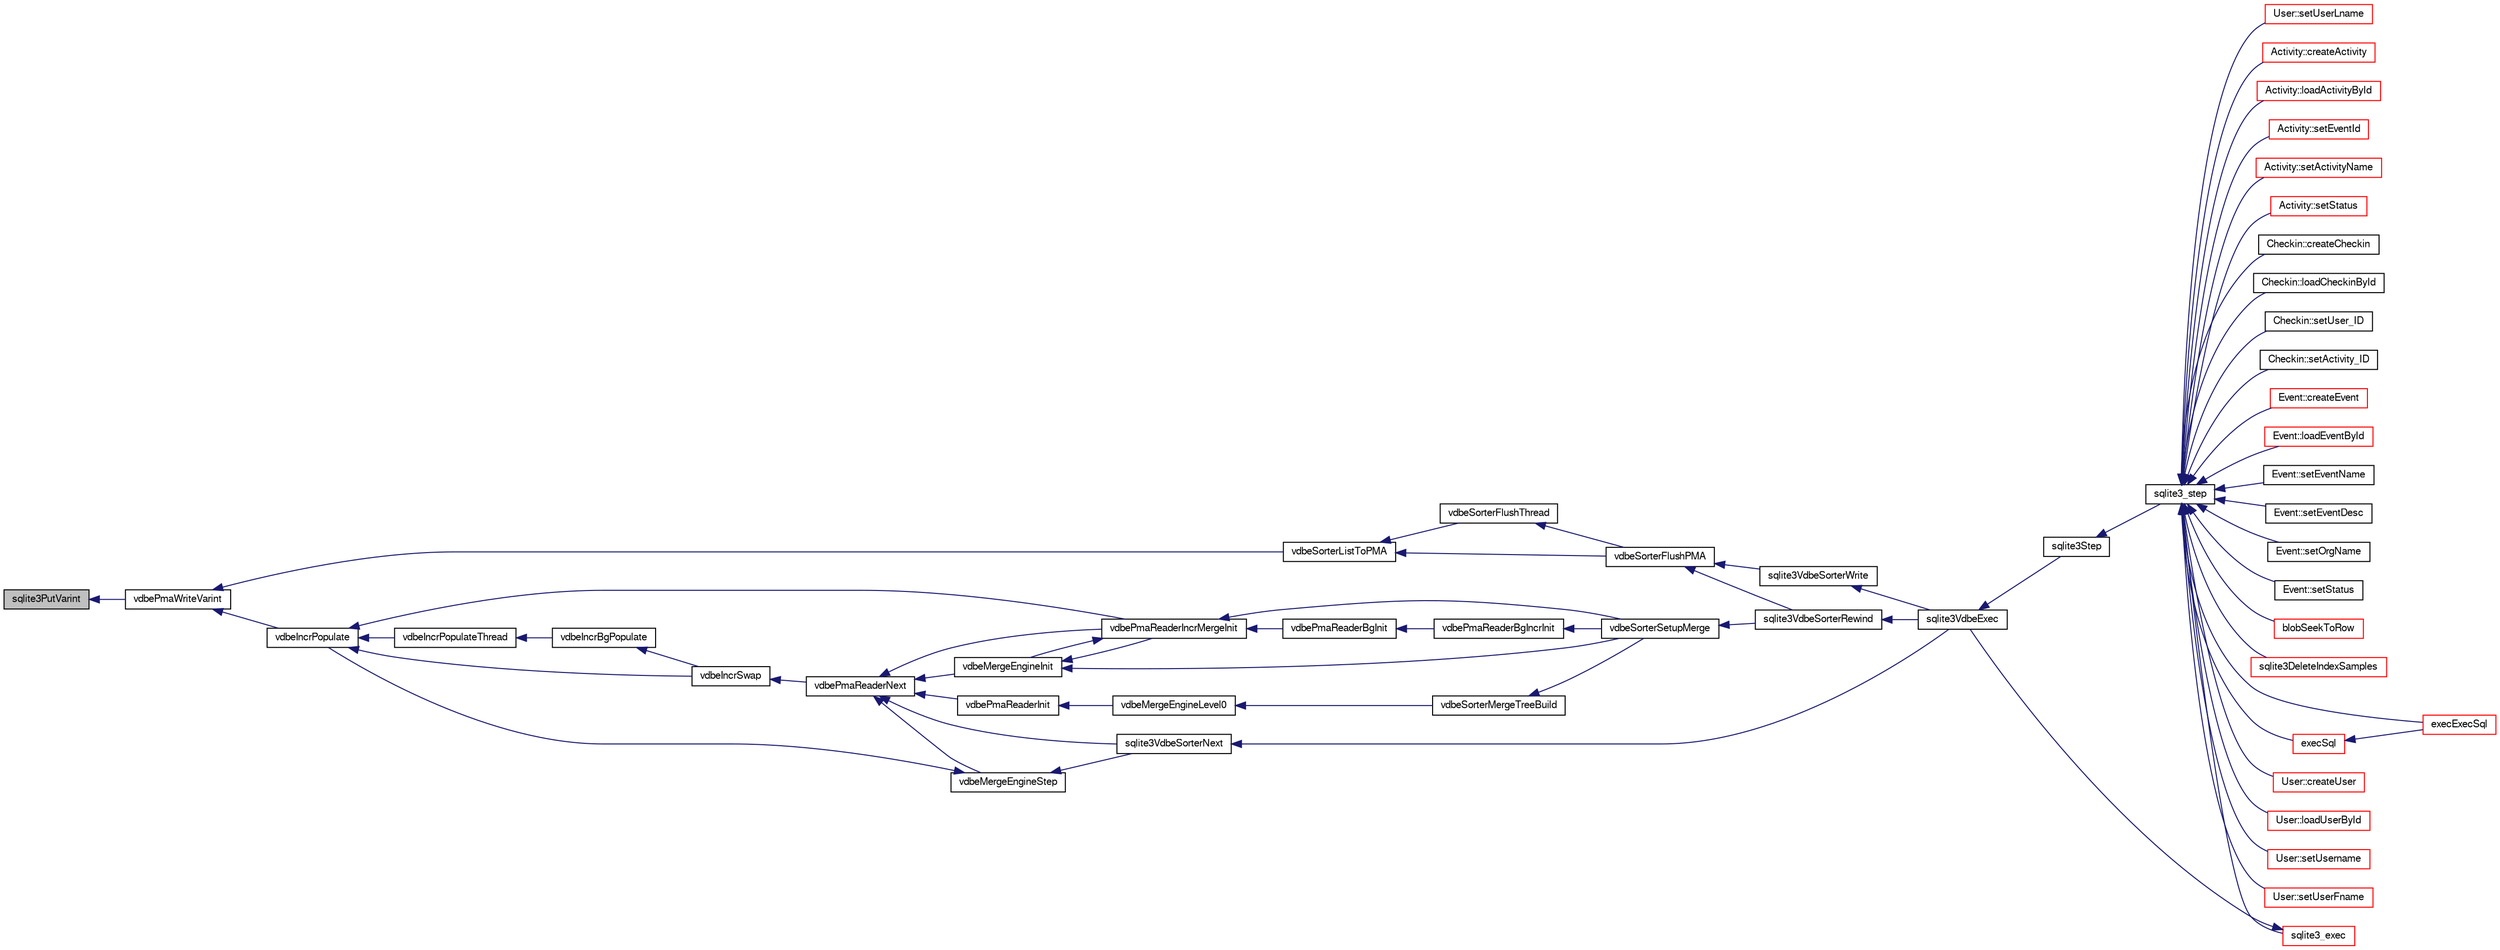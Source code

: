 digraph "sqlite3PutVarint"
{
  edge [fontname="FreeSans",fontsize="10",labelfontname="FreeSans",labelfontsize="10"];
  node [fontname="FreeSans",fontsize="10",shape=record];
  rankdir="LR";
  Node665747 [label="sqlite3PutVarint",height=0.2,width=0.4,color="black", fillcolor="grey75", style="filled", fontcolor="black"];
  Node665747 -> Node665748 [dir="back",color="midnightblue",fontsize="10",style="solid",fontname="FreeSans"];
  Node665748 [label="vdbePmaWriteVarint",height=0.2,width=0.4,color="black", fillcolor="white", style="filled",URL="$sqlite3_8c.html#aad57491b31c37e673a40a35d7129777b"];
  Node665748 -> Node665749 [dir="back",color="midnightblue",fontsize="10",style="solid",fontname="FreeSans"];
  Node665749 [label="vdbeSorterListToPMA",height=0.2,width=0.4,color="black", fillcolor="white", style="filled",URL="$sqlite3_8c.html#af6e1d043f93889ac86724fc534814300"];
  Node665749 -> Node665750 [dir="back",color="midnightblue",fontsize="10",style="solid",fontname="FreeSans"];
  Node665750 [label="vdbeSorterFlushThread",height=0.2,width=0.4,color="black", fillcolor="white", style="filled",URL="$sqlite3_8c.html#ae32035370aac482806760be77ff06325"];
  Node665750 -> Node665751 [dir="back",color="midnightblue",fontsize="10",style="solid",fontname="FreeSans"];
  Node665751 [label="vdbeSorterFlushPMA",height=0.2,width=0.4,color="black", fillcolor="white", style="filled",URL="$sqlite3_8c.html#ada9bb002d01885ef3856a19b12b99151"];
  Node665751 -> Node665752 [dir="back",color="midnightblue",fontsize="10",style="solid",fontname="FreeSans"];
  Node665752 [label="sqlite3VdbeSorterWrite",height=0.2,width=0.4,color="black", fillcolor="white", style="filled",URL="$sqlite3_8c.html#a1285a5dd9fee5078593b3cda07911c39"];
  Node665752 -> Node665753 [dir="back",color="midnightblue",fontsize="10",style="solid",fontname="FreeSans"];
  Node665753 [label="sqlite3VdbeExec",height=0.2,width=0.4,color="black", fillcolor="white", style="filled",URL="$sqlite3_8c.html#a8ce40a614bdc56719c4d642b1e4dfb21"];
  Node665753 -> Node665754 [dir="back",color="midnightblue",fontsize="10",style="solid",fontname="FreeSans"];
  Node665754 [label="sqlite3Step",height=0.2,width=0.4,color="black", fillcolor="white", style="filled",URL="$sqlite3_8c.html#a3f2872e873e2758a4beedad1d5113554"];
  Node665754 -> Node665755 [dir="back",color="midnightblue",fontsize="10",style="solid",fontname="FreeSans"];
  Node665755 [label="sqlite3_step",height=0.2,width=0.4,color="black", fillcolor="white", style="filled",URL="$sqlite3_8h.html#ac1e491ce36b7471eb28387f7d3c74334"];
  Node665755 -> Node665756 [dir="back",color="midnightblue",fontsize="10",style="solid",fontname="FreeSans"];
  Node665756 [label="Activity::createActivity",height=0.2,width=0.4,color="red", fillcolor="white", style="filled",URL="$classActivity.html#a813cc5e52c14ab49b39014c134e3425b"];
  Node665755 -> Node665759 [dir="back",color="midnightblue",fontsize="10",style="solid",fontname="FreeSans"];
  Node665759 [label="Activity::loadActivityById",height=0.2,width=0.4,color="red", fillcolor="white", style="filled",URL="$classActivity.html#abe4ffb4f08a47212ebf9013259d9e7fd"];
  Node665755 -> Node665761 [dir="back",color="midnightblue",fontsize="10",style="solid",fontname="FreeSans"];
  Node665761 [label="Activity::setEventId",height=0.2,width=0.4,color="red", fillcolor="white", style="filled",URL="$classActivity.html#adb1d0fd0d08f473e068f0a4086bfa9ca"];
  Node665755 -> Node665762 [dir="back",color="midnightblue",fontsize="10",style="solid",fontname="FreeSans"];
  Node665762 [label="Activity::setActivityName",height=0.2,width=0.4,color="red", fillcolor="white", style="filled",URL="$classActivity.html#a62dc3737b33915a36086f9dd26d16a81"];
  Node665755 -> Node665763 [dir="back",color="midnightblue",fontsize="10",style="solid",fontname="FreeSans"];
  Node665763 [label="Activity::setStatus",height=0.2,width=0.4,color="red", fillcolor="white", style="filled",URL="$classActivity.html#af618135a7738f4d2a7ee147a8ef912ea"];
  Node665755 -> Node665764 [dir="back",color="midnightblue",fontsize="10",style="solid",fontname="FreeSans"];
  Node665764 [label="Checkin::createCheckin",height=0.2,width=0.4,color="black", fillcolor="white", style="filled",URL="$classCheckin.html#a4e40acdf7fff0e607f6de4f24f3a163c"];
  Node665755 -> Node665765 [dir="back",color="midnightblue",fontsize="10",style="solid",fontname="FreeSans"];
  Node665765 [label="Checkin::loadCheckinById",height=0.2,width=0.4,color="black", fillcolor="white", style="filled",URL="$classCheckin.html#a3461f70ea6c68475225f2a07f78a21e0"];
  Node665755 -> Node665766 [dir="back",color="midnightblue",fontsize="10",style="solid",fontname="FreeSans"];
  Node665766 [label="Checkin::setUser_ID",height=0.2,width=0.4,color="black", fillcolor="white", style="filled",URL="$classCheckin.html#a76ab640f4f912876dbebf183db5359c6"];
  Node665755 -> Node665767 [dir="back",color="midnightblue",fontsize="10",style="solid",fontname="FreeSans"];
  Node665767 [label="Checkin::setActivity_ID",height=0.2,width=0.4,color="black", fillcolor="white", style="filled",URL="$classCheckin.html#ab2ff3ec2604ec73a42af25874a00b232"];
  Node665755 -> Node665768 [dir="back",color="midnightblue",fontsize="10",style="solid",fontname="FreeSans"];
  Node665768 [label="Event::createEvent",height=0.2,width=0.4,color="red", fillcolor="white", style="filled",URL="$classEvent.html#a77adb9f4a46ffb32c2d931f0691f5903"];
  Node665755 -> Node665769 [dir="back",color="midnightblue",fontsize="10",style="solid",fontname="FreeSans"];
  Node665769 [label="Event::loadEventById",height=0.2,width=0.4,color="red", fillcolor="white", style="filled",URL="$classEvent.html#afa66cea33f722dbeecb69cc98fdea055"];
  Node665755 -> Node665770 [dir="back",color="midnightblue",fontsize="10",style="solid",fontname="FreeSans"];
  Node665770 [label="Event::setEventName",height=0.2,width=0.4,color="black", fillcolor="white", style="filled",URL="$classEvent.html#a10596b6ca077df05184e30d62b08729d"];
  Node665755 -> Node665771 [dir="back",color="midnightblue",fontsize="10",style="solid",fontname="FreeSans"];
  Node665771 [label="Event::setEventDesc",height=0.2,width=0.4,color="black", fillcolor="white", style="filled",URL="$classEvent.html#ae36b8377dcae792f1c5c4726024c981b"];
  Node665755 -> Node665772 [dir="back",color="midnightblue",fontsize="10",style="solid",fontname="FreeSans"];
  Node665772 [label="Event::setOrgName",height=0.2,width=0.4,color="black", fillcolor="white", style="filled",URL="$classEvent.html#a19aac0f776bd764563a54977656cf680"];
  Node665755 -> Node665773 [dir="back",color="midnightblue",fontsize="10",style="solid",fontname="FreeSans"];
  Node665773 [label="Event::setStatus",height=0.2,width=0.4,color="black", fillcolor="white", style="filled",URL="$classEvent.html#ab0a6b9285af0f4172eb841e2b80f8972"];
  Node665755 -> Node665774 [dir="back",color="midnightblue",fontsize="10",style="solid",fontname="FreeSans"];
  Node665774 [label="blobSeekToRow",height=0.2,width=0.4,color="red", fillcolor="white", style="filled",URL="$sqlite3_8c.html#afff57e13332b98c8a44a7cebe38962ab"];
  Node665755 -> Node665777 [dir="back",color="midnightblue",fontsize="10",style="solid",fontname="FreeSans"];
  Node665777 [label="sqlite3DeleteIndexSamples",height=0.2,width=0.4,color="red", fillcolor="white", style="filled",URL="$sqlite3_8c.html#aaeda0302fbf61397ec009f65bed047ef"];
  Node665755 -> Node665946 [dir="back",color="midnightblue",fontsize="10",style="solid",fontname="FreeSans"];
  Node665946 [label="sqlite3_exec",height=0.2,width=0.4,color="red", fillcolor="white", style="filled",URL="$sqlite3_8h.html#a97487ec8150e0bcc8fa392ab8f0e24db"];
  Node665946 -> Node665753 [dir="back",color="midnightblue",fontsize="10",style="solid",fontname="FreeSans"];
  Node665755 -> Node665937 [dir="back",color="midnightblue",fontsize="10",style="solid",fontname="FreeSans"];
  Node665937 [label="execSql",height=0.2,width=0.4,color="red", fillcolor="white", style="filled",URL="$sqlite3_8c.html#a7d16651b98a110662f4c265eff0246cb"];
  Node665937 -> Node665938 [dir="back",color="midnightblue",fontsize="10",style="solid",fontname="FreeSans"];
  Node665938 [label="execExecSql",height=0.2,width=0.4,color="red", fillcolor="white", style="filled",URL="$sqlite3_8c.html#ac1be09a6c047f21133d16378d301e0d4"];
  Node665755 -> Node665938 [dir="back",color="midnightblue",fontsize="10",style="solid",fontname="FreeSans"];
  Node665755 -> Node665940 [dir="back",color="midnightblue",fontsize="10",style="solid",fontname="FreeSans"];
  Node665940 [label="User::createUser",height=0.2,width=0.4,color="red", fillcolor="white", style="filled",URL="$classUser.html#a22ed673939e8cc0a136130b809bba513"];
  Node665755 -> Node665941 [dir="back",color="midnightblue",fontsize="10",style="solid",fontname="FreeSans"];
  Node665941 [label="User::loadUserById",height=0.2,width=0.4,color="red", fillcolor="white", style="filled",URL="$classUser.html#a863377665b7fb83c5547dcf9727f5092"];
  Node665755 -> Node665942 [dir="back",color="midnightblue",fontsize="10",style="solid",fontname="FreeSans"];
  Node665942 [label="User::setUsername",height=0.2,width=0.4,color="red", fillcolor="white", style="filled",URL="$classUser.html#aa0497022a136cb78de785b0a39ae60b1"];
  Node665755 -> Node665943 [dir="back",color="midnightblue",fontsize="10",style="solid",fontname="FreeSans"];
  Node665943 [label="User::setUserFname",height=0.2,width=0.4,color="red", fillcolor="white", style="filled",URL="$classUser.html#a72657eb55cd0ca437b4841a43f19912f"];
  Node665755 -> Node665944 [dir="back",color="midnightblue",fontsize="10",style="solid",fontname="FreeSans"];
  Node665944 [label="User::setUserLname",height=0.2,width=0.4,color="red", fillcolor="white", style="filled",URL="$classUser.html#aa25973387e5afe1aa6f60dd6545e33b5"];
  Node665751 -> Node666014 [dir="back",color="midnightblue",fontsize="10",style="solid",fontname="FreeSans"];
  Node666014 [label="sqlite3VdbeSorterRewind",height=0.2,width=0.4,color="black", fillcolor="white", style="filled",URL="$sqlite3_8c.html#a31677d178ebf96ee6034a05660e1f4bf"];
  Node666014 -> Node665753 [dir="back",color="midnightblue",fontsize="10",style="solid",fontname="FreeSans"];
  Node665749 -> Node665751 [dir="back",color="midnightblue",fontsize="10",style="solid",fontname="FreeSans"];
  Node665748 -> Node666015 [dir="back",color="midnightblue",fontsize="10",style="solid",fontname="FreeSans"];
  Node666015 [label="vdbeIncrPopulate",height=0.2,width=0.4,color="black", fillcolor="white", style="filled",URL="$sqlite3_8c.html#a157a9f79260999f8f5f336d246f7b1bd"];
  Node666015 -> Node666016 [dir="back",color="midnightblue",fontsize="10",style="solid",fontname="FreeSans"];
  Node666016 [label="vdbeIncrPopulateThread",height=0.2,width=0.4,color="black", fillcolor="white", style="filled",URL="$sqlite3_8c.html#ae7c977e9bc712052464f45c67e95847b"];
  Node666016 -> Node666017 [dir="back",color="midnightblue",fontsize="10",style="solid",fontname="FreeSans"];
  Node666017 [label="vdbeIncrBgPopulate",height=0.2,width=0.4,color="black", fillcolor="white", style="filled",URL="$sqlite3_8c.html#ac7fcc18f338b99f560b8ce2ad5ced444"];
  Node666017 -> Node666018 [dir="back",color="midnightblue",fontsize="10",style="solid",fontname="FreeSans"];
  Node666018 [label="vdbeIncrSwap",height=0.2,width=0.4,color="black", fillcolor="white", style="filled",URL="$sqlite3_8c.html#a8f7f6718c318c3268d28964e2b983225"];
  Node666018 -> Node666019 [dir="back",color="midnightblue",fontsize="10",style="solid",fontname="FreeSans"];
  Node666019 [label="vdbePmaReaderNext",height=0.2,width=0.4,color="black", fillcolor="white", style="filled",URL="$sqlite3_8c.html#af63a38a01ef1374e7a717f83c2ccf648"];
  Node666019 -> Node666020 [dir="back",color="midnightblue",fontsize="10",style="solid",fontname="FreeSans"];
  Node666020 [label="vdbePmaReaderInit",height=0.2,width=0.4,color="black", fillcolor="white", style="filled",URL="$sqlite3_8c.html#a721a310daa0db281ae2ec97c1e330853"];
  Node666020 -> Node666021 [dir="back",color="midnightblue",fontsize="10",style="solid",fontname="FreeSans"];
  Node666021 [label="vdbeMergeEngineLevel0",height=0.2,width=0.4,color="black", fillcolor="white", style="filled",URL="$sqlite3_8c.html#a5b84168cf5b5c64218810fbc3182b95f"];
  Node666021 -> Node666022 [dir="back",color="midnightblue",fontsize="10",style="solid",fontname="FreeSans"];
  Node666022 [label="vdbeSorterMergeTreeBuild",height=0.2,width=0.4,color="black", fillcolor="white", style="filled",URL="$sqlite3_8c.html#a7af2bdcef74d6ae7b6c04a2a7d171f33"];
  Node666022 -> Node666023 [dir="back",color="midnightblue",fontsize="10",style="solid",fontname="FreeSans"];
  Node666023 [label="vdbeSorterSetupMerge",height=0.2,width=0.4,color="black", fillcolor="white", style="filled",URL="$sqlite3_8c.html#a82088507aafeedcc04af031f7ea0bbd8"];
  Node666023 -> Node666014 [dir="back",color="midnightblue",fontsize="10",style="solid",fontname="FreeSans"];
  Node666019 -> Node666024 [dir="back",color="midnightblue",fontsize="10",style="solid",fontname="FreeSans"];
  Node666024 [label="vdbeMergeEngineStep",height=0.2,width=0.4,color="black", fillcolor="white", style="filled",URL="$sqlite3_8c.html#a36af2b5bd30bb2d097a185ce7b349aed"];
  Node666024 -> Node666015 [dir="back",color="midnightblue",fontsize="10",style="solid",fontname="FreeSans"];
  Node666024 -> Node666025 [dir="back",color="midnightblue",fontsize="10",style="solid",fontname="FreeSans"];
  Node666025 [label="sqlite3VdbeSorterNext",height=0.2,width=0.4,color="black", fillcolor="white", style="filled",URL="$sqlite3_8c.html#a2c124733226f09f5b5ac860635be7850"];
  Node666025 -> Node665753 [dir="back",color="midnightblue",fontsize="10",style="solid",fontname="FreeSans"];
  Node666019 -> Node666026 [dir="back",color="midnightblue",fontsize="10",style="solid",fontname="FreeSans"];
  Node666026 [label="vdbeMergeEngineInit",height=0.2,width=0.4,color="black", fillcolor="white", style="filled",URL="$sqlite3_8c.html#aa3c8bfc9bbc60c4bc1402369750c8c1f"];
  Node666026 -> Node666027 [dir="back",color="midnightblue",fontsize="10",style="solid",fontname="FreeSans"];
  Node666027 [label="vdbePmaReaderIncrMergeInit",height=0.2,width=0.4,color="black", fillcolor="white", style="filled",URL="$sqlite3_8c.html#a8174970251c49119bb287029eb1d3aed"];
  Node666027 -> Node666026 [dir="back",color="midnightblue",fontsize="10",style="solid",fontname="FreeSans"];
  Node666027 -> Node666028 [dir="back",color="midnightblue",fontsize="10",style="solid",fontname="FreeSans"];
  Node666028 [label="vdbePmaReaderBgInit",height=0.2,width=0.4,color="black", fillcolor="white", style="filled",URL="$sqlite3_8c.html#a9b5ba54e987dd6921fce57849ada7006"];
  Node666028 -> Node666029 [dir="back",color="midnightblue",fontsize="10",style="solid",fontname="FreeSans"];
  Node666029 [label="vdbePmaReaderBgIncrInit",height=0.2,width=0.4,color="black", fillcolor="white", style="filled",URL="$sqlite3_8c.html#a6af1891e09d9b5c7fc9fa201cf96d9ab"];
  Node666029 -> Node666023 [dir="back",color="midnightblue",fontsize="10",style="solid",fontname="FreeSans"];
  Node666027 -> Node666023 [dir="back",color="midnightblue",fontsize="10",style="solid",fontname="FreeSans"];
  Node666026 -> Node666023 [dir="back",color="midnightblue",fontsize="10",style="solid",fontname="FreeSans"];
  Node666019 -> Node666027 [dir="back",color="midnightblue",fontsize="10",style="solid",fontname="FreeSans"];
  Node666019 -> Node666025 [dir="back",color="midnightblue",fontsize="10",style="solid",fontname="FreeSans"];
  Node666015 -> Node666018 [dir="back",color="midnightblue",fontsize="10",style="solid",fontname="FreeSans"];
  Node666015 -> Node666027 [dir="back",color="midnightblue",fontsize="10",style="solid",fontname="FreeSans"];
}
